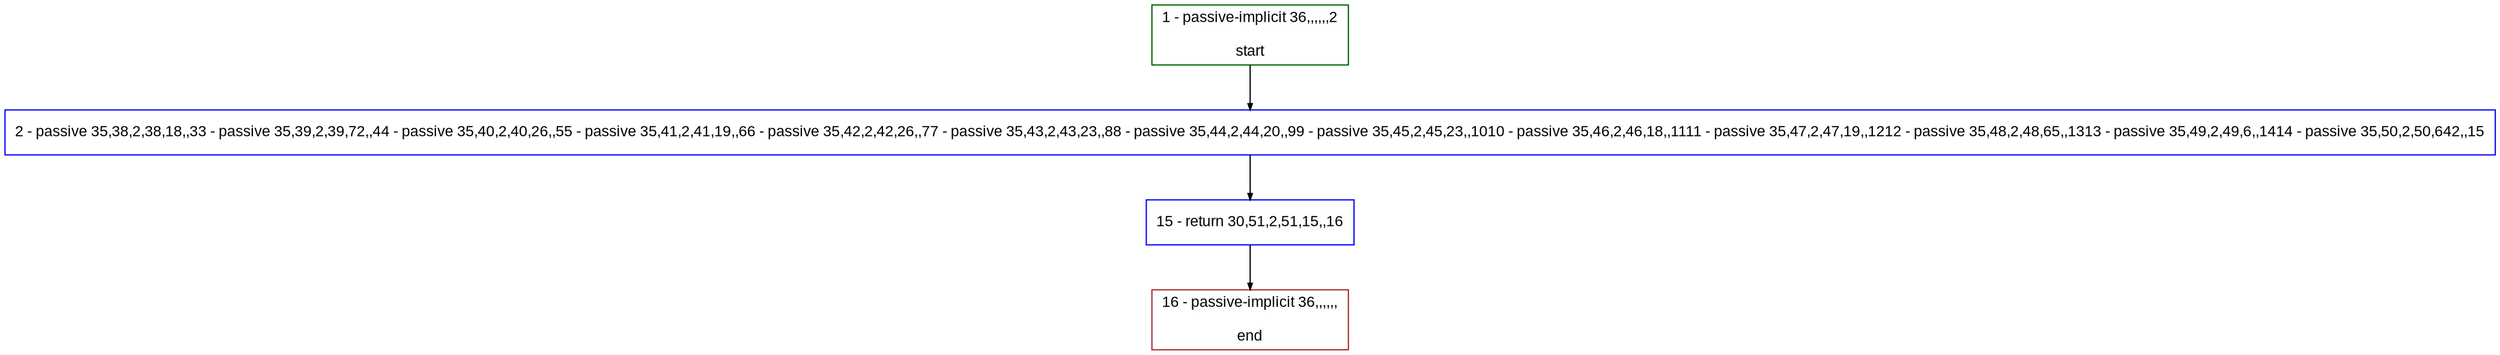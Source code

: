 digraph "" {
  graph [pack="true", label="", fontsize="12", packmode="clust", fontname="Arial", fillcolor="#FFFFCC", bgcolor="white", style="rounded,filled", compound="true"];
  node [node_initialized="no", label="", color="grey", fontsize="12", fillcolor="white", fontname="Arial", style="filled", shape="rectangle", compound="true", fixedsize="false"];
  edge [fontcolor="black", arrowhead="normal", arrowtail="none", arrowsize="0.5", ltail="", label="", color="black", fontsize="12", lhead="", fontname="Arial", dir="forward", compound="true"];
  __N1 [label="2 - passive 35,38,2,38,18,,33 - passive 35,39,2,39,72,,44 - passive 35,40,2,40,26,,55 - passive 35,41,2,41,19,,66 - passive 35,42,2,42,26,,77 - passive 35,43,2,43,23,,88 - passive 35,44,2,44,20,,99 - passive 35,45,2,45,23,,1010 - passive 35,46,2,46,18,,1111 - passive 35,47,2,47,19,,1212 - passive 35,48,2,48,65,,1313 - passive 35,49,2,49,6,,1414 - passive 35,50,2,50,642,,15", color="#0000ff", fillcolor="#ffffff", style="filled", shape="box"];
  __N2 [label="1 - passive-implicit 36,,,,,,2\n\nstart", color="#006400", fillcolor="#ffffff", style="filled", shape="box"];
  __N3 [label="15 - return 30,51,2,51,15,,16", color="#0000ff", fillcolor="#ffffff", style="filled", shape="box"];
  __N4 [label="16 - passive-implicit 36,,,,,,\n\nend", color="#a52a2a", fillcolor="#ffffff", style="filled", shape="box"];
  __N2 -> __N1 [arrowhead="normal", arrowtail="none", color="#000000", label="", dir="forward"];
  __N1 -> __N3 [arrowhead="normal", arrowtail="none", color="#000000", label="", dir="forward"];
  __N3 -> __N4 [arrowhead="normal", arrowtail="none", color="#000000", label="", dir="forward"];
}
